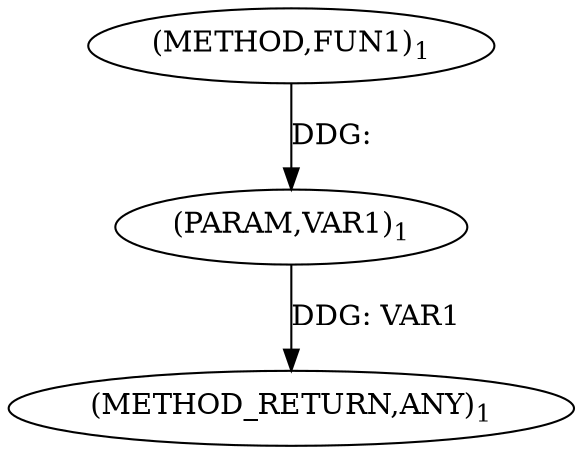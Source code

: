 digraph "FUN1" {  
"8" [label = <(METHOD,FUN1)<SUB>1</SUB>> ]
"11" [label = <(METHOD_RETURN,ANY)<SUB>1</SUB>> ]
"9" [label = <(PARAM,VAR1)<SUB>1</SUB>> ]
  "9" -> "11"  [ label = "DDG: VAR1"] 
  "8" -> "9"  [ label = "DDG: "] 
}
